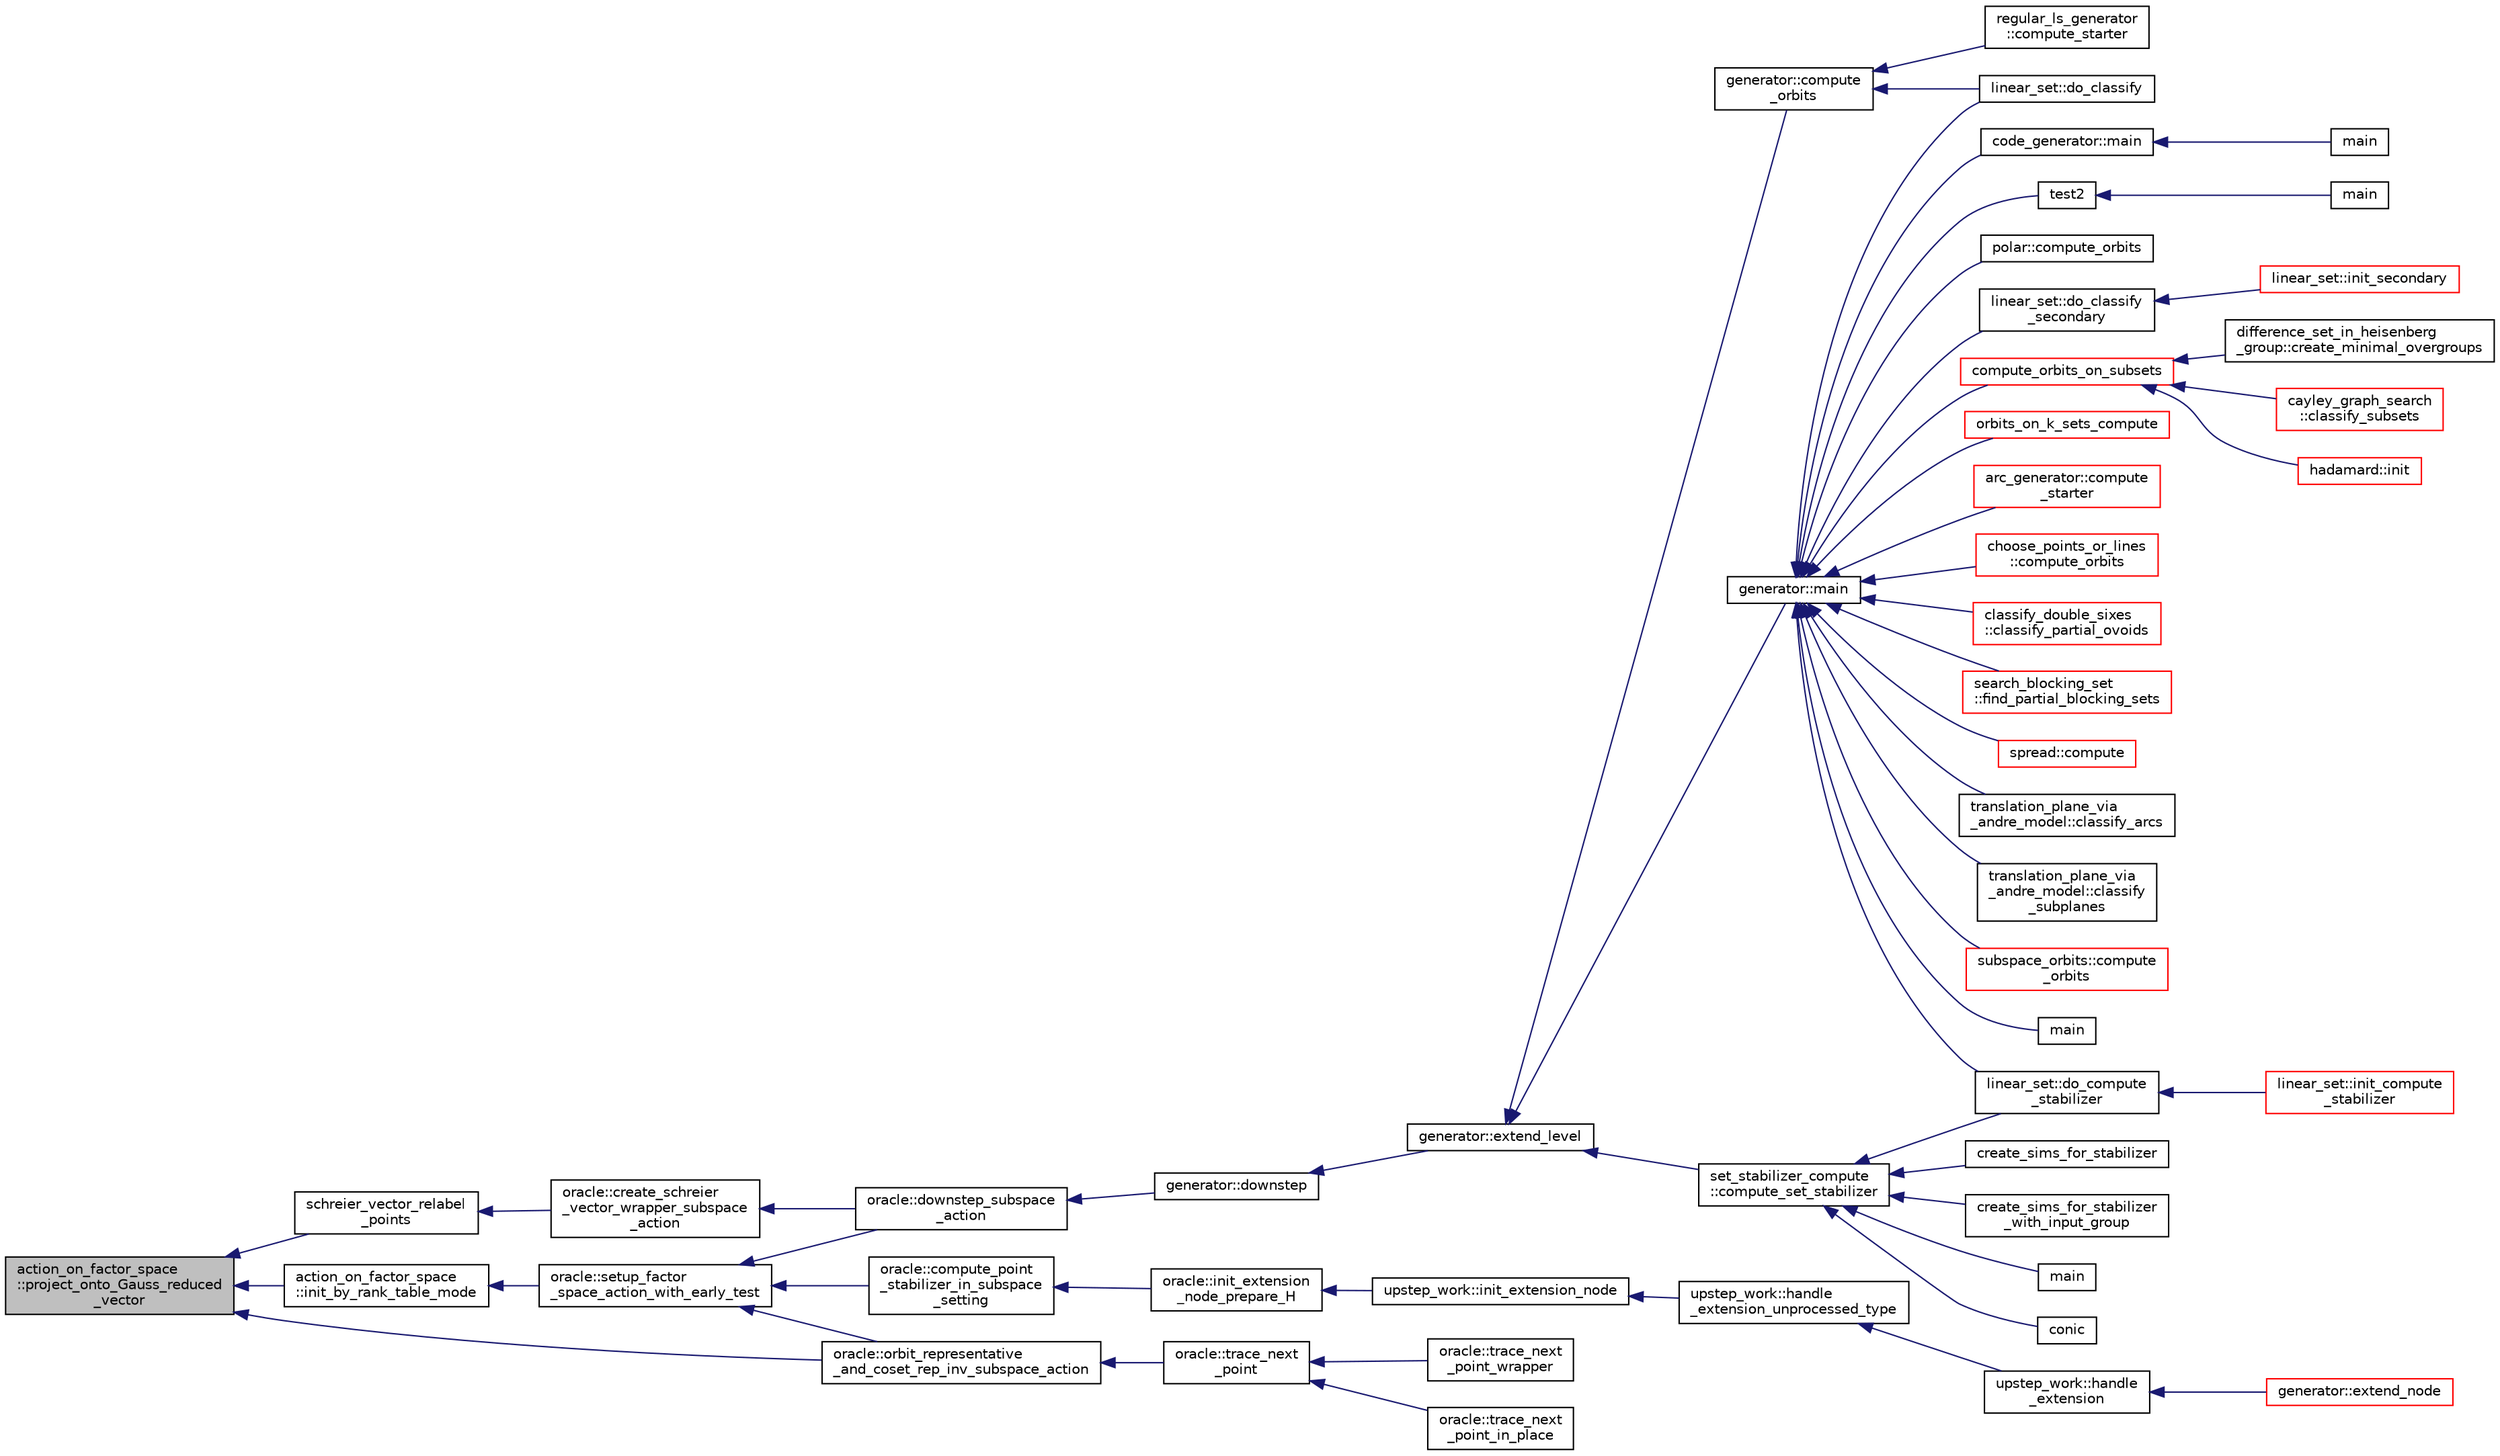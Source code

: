 digraph "action_on_factor_space::project_onto_Gauss_reduced_vector"
{
  edge [fontname="Helvetica",fontsize="10",labelfontname="Helvetica",labelfontsize="10"];
  node [fontname="Helvetica",fontsize="10",shape=record];
  rankdir="LR";
  Node1500 [label="action_on_factor_space\l::project_onto_Gauss_reduced\l_vector",height=0.2,width=0.4,color="black", fillcolor="grey75", style="filled", fontcolor="black"];
  Node1500 -> Node1501 [dir="back",color="midnightblue",fontsize="10",style="solid",fontname="Helvetica"];
  Node1501 [label="action_on_factor_space\l::init_by_rank_table_mode",height=0.2,width=0.4,color="black", fillcolor="white", style="filled",URL="$d5/d25/classaction__on__factor__space.html#a646e085b55e8160d943415c0238b5906"];
  Node1501 -> Node1502 [dir="back",color="midnightblue",fontsize="10",style="solid",fontname="Helvetica"];
  Node1502 [label="oracle::setup_factor\l_space_action_with_early_test",height=0.2,width=0.4,color="black", fillcolor="white", style="filled",URL="$d7/da7/classoracle.html#a7c26a85886666829e9727df91d2f01ad"];
  Node1502 -> Node1503 [dir="back",color="midnightblue",fontsize="10",style="solid",fontname="Helvetica"];
  Node1503 [label="oracle::compute_point\l_stabilizer_in_subspace\l_setting",height=0.2,width=0.4,color="black", fillcolor="white", style="filled",URL="$d7/da7/classoracle.html#ac88b56b30c84a4b5cd9b75869d468025"];
  Node1503 -> Node1504 [dir="back",color="midnightblue",fontsize="10",style="solid",fontname="Helvetica"];
  Node1504 [label="oracle::init_extension\l_node_prepare_H",height=0.2,width=0.4,color="black", fillcolor="white", style="filled",URL="$d7/da7/classoracle.html#a6a121e9674bbd011685430a95dbc1b77"];
  Node1504 -> Node1505 [dir="back",color="midnightblue",fontsize="10",style="solid",fontname="Helvetica"];
  Node1505 [label="upstep_work::init_extension_node",height=0.2,width=0.4,color="black", fillcolor="white", style="filled",URL="$d2/dd6/classupstep__work.html#ad74931a4c6dc97102d405a755433297d"];
  Node1505 -> Node1506 [dir="back",color="midnightblue",fontsize="10",style="solid",fontname="Helvetica"];
  Node1506 [label="upstep_work::handle\l_extension_unprocessed_type",height=0.2,width=0.4,color="black", fillcolor="white", style="filled",URL="$d2/dd6/classupstep__work.html#a4687dfab87eb7d0646cb79008dd3d32d"];
  Node1506 -> Node1507 [dir="back",color="midnightblue",fontsize="10",style="solid",fontname="Helvetica"];
  Node1507 [label="upstep_work::handle\l_extension",height=0.2,width=0.4,color="black", fillcolor="white", style="filled",URL="$d2/dd6/classupstep__work.html#ad8ba22a74e9884f92e11340b24e6a6d6"];
  Node1507 -> Node1508 [dir="back",color="midnightblue",fontsize="10",style="solid",fontname="Helvetica"];
  Node1508 [label="generator::extend_node",height=0.2,width=0.4,color="red", fillcolor="white", style="filled",URL="$d7/d73/classgenerator.html#ac71fa071cf218f54cdd9306a541744ae"];
  Node1502 -> Node1578 [dir="back",color="midnightblue",fontsize="10",style="solid",fontname="Helvetica"];
  Node1578 [label="oracle::downstep_subspace\l_action",height=0.2,width=0.4,color="black", fillcolor="white", style="filled",URL="$d7/da7/classoracle.html#a26f568b84b1ca2c24f619278ac88c407"];
  Node1578 -> Node1579 [dir="back",color="midnightblue",fontsize="10",style="solid",fontname="Helvetica"];
  Node1579 [label="generator::downstep",height=0.2,width=0.4,color="black", fillcolor="white", style="filled",URL="$d7/d73/classgenerator.html#ad90bc284af0b5f5beae960a0bd7a5b43"];
  Node1579 -> Node1510 [dir="back",color="midnightblue",fontsize="10",style="solid",fontname="Helvetica"];
  Node1510 [label="generator::extend_level",height=0.2,width=0.4,color="black", fillcolor="white", style="filled",URL="$d7/d73/classgenerator.html#a91b84d80ccec0cd2136bc221c30e0f8e"];
  Node1510 -> Node1511 [dir="back",color="midnightblue",fontsize="10",style="solid",fontname="Helvetica"];
  Node1511 [label="set_stabilizer_compute\l::compute_set_stabilizer",height=0.2,width=0.4,color="black", fillcolor="white", style="filled",URL="$d8/dc6/classset__stabilizer__compute.html#ad4f92074322e98c7cd0ed5d4f8486b76"];
  Node1511 -> Node1512 [dir="back",color="midnightblue",fontsize="10",style="solid",fontname="Helvetica"];
  Node1512 [label="main",height=0.2,width=0.4,color="black", fillcolor="white", style="filled",URL="$db/d67/test__hyperoval_8_c.html#a3c04138a5bfe5d72780bb7e82a18e627"];
  Node1511 -> Node1513 [dir="back",color="midnightblue",fontsize="10",style="solid",fontname="Helvetica"];
  Node1513 [label="conic",height=0.2,width=0.4,color="black", fillcolor="white", style="filled",URL="$d4/de8/conic_8_c.html#a96def9474b981a9d5831a9b48d85d652"];
  Node1511 -> Node1514 [dir="back",color="midnightblue",fontsize="10",style="solid",fontname="Helvetica"];
  Node1514 [label="linear_set::do_compute\l_stabilizer",height=0.2,width=0.4,color="black", fillcolor="white", style="filled",URL="$dd/d86/classlinear__set.html#ae8f58ded28fb5370f4459cca42b7463b"];
  Node1514 -> Node1515 [dir="back",color="midnightblue",fontsize="10",style="solid",fontname="Helvetica"];
  Node1515 [label="linear_set::init_compute\l_stabilizer",height=0.2,width=0.4,color="red", fillcolor="white", style="filled",URL="$dd/d86/classlinear__set.html#a0cc3eaec1896fdc977b62e94623b055b"];
  Node1511 -> Node1517 [dir="back",color="midnightblue",fontsize="10",style="solid",fontname="Helvetica"];
  Node1517 [label="create_sims_for_stabilizer",height=0.2,width=0.4,color="black", fillcolor="white", style="filled",URL="$d0/d76/tl__algebra__and__number__theory_8h.html#af2c67d225072549409be710ac3cd30f8"];
  Node1511 -> Node1518 [dir="back",color="midnightblue",fontsize="10",style="solid",fontname="Helvetica"];
  Node1518 [label="create_sims_for_stabilizer\l_with_input_group",height=0.2,width=0.4,color="black", fillcolor="white", style="filled",URL="$d0/d76/tl__algebra__and__number__theory_8h.html#af5482567a8d6ba5c2fe593bf6f7f9a0f"];
  Node1510 -> Node1519 [dir="back",color="midnightblue",fontsize="10",style="solid",fontname="Helvetica"];
  Node1519 [label="generator::compute\l_orbits",height=0.2,width=0.4,color="black", fillcolor="white", style="filled",URL="$d7/d73/classgenerator.html#a23989bc20ecaaed39c4119c758367f40"];
  Node1519 -> Node1520 [dir="back",color="midnightblue",fontsize="10",style="solid",fontname="Helvetica"];
  Node1520 [label="regular_ls_generator\l::compute_starter",height=0.2,width=0.4,color="black", fillcolor="white", style="filled",URL="$d2/dd8/classregular__ls__generator.html#aa38907741058694a73194b02ceb4a53d"];
  Node1519 -> Node1521 [dir="back",color="midnightblue",fontsize="10",style="solid",fontname="Helvetica"];
  Node1521 [label="linear_set::do_classify",height=0.2,width=0.4,color="black", fillcolor="white", style="filled",URL="$dd/d86/classlinear__set.html#a3eb2dbce7fa8b71901dfc12f288ddd0c"];
  Node1510 -> Node1522 [dir="back",color="midnightblue",fontsize="10",style="solid",fontname="Helvetica"];
  Node1522 [label="generator::main",height=0.2,width=0.4,color="black", fillcolor="white", style="filled",URL="$d7/d73/classgenerator.html#a01abff8e9f231bf0d82e2e8e0061f242"];
  Node1522 -> Node1523 [dir="back",color="midnightblue",fontsize="10",style="solid",fontname="Helvetica"];
  Node1523 [label="main",height=0.2,width=0.4,color="black", fillcolor="white", style="filled",URL="$d2/d11/codes_8h.html#a217dbf8b442f20279ea00b898af96f52"];
  Node1522 -> Node1524 [dir="back",color="midnightblue",fontsize="10",style="solid",fontname="Helvetica"];
  Node1524 [label="code_generator::main",height=0.2,width=0.4,color="black", fillcolor="white", style="filled",URL="$db/d37/classcode__generator.html#ab3cf3a306e4032c2b471ac95321c599f"];
  Node1524 -> Node1525 [dir="back",color="midnightblue",fontsize="10",style="solid",fontname="Helvetica"];
  Node1525 [label="main",height=0.2,width=0.4,color="black", fillcolor="white", style="filled",URL="$d4/d4f/codes_8_c.html#a217dbf8b442f20279ea00b898af96f52"];
  Node1522 -> Node1526 [dir="back",color="midnightblue",fontsize="10",style="solid",fontname="Helvetica"];
  Node1526 [label="test2",height=0.2,width=0.4,color="black", fillcolor="white", style="filled",URL="$d9/db0/factor__space_8_c.html#a39d73a812e5fd8f1bc111e948368cb10"];
  Node1526 -> Node1527 [dir="back",color="midnightblue",fontsize="10",style="solid",fontname="Helvetica"];
  Node1527 [label="main",height=0.2,width=0.4,color="black", fillcolor="white", style="filled",URL="$d9/db0/factor__space_8_c.html#a3c04138a5bfe5d72780bb7e82a18e627"];
  Node1522 -> Node1528 [dir="back",color="midnightblue",fontsize="10",style="solid",fontname="Helvetica"];
  Node1528 [label="polar::compute_orbits",height=0.2,width=0.4,color="black", fillcolor="white", style="filled",URL="$da/d1c/classpolar.html#ac4c3c4f95d14c74ff4a3ec3f3479a1da"];
  Node1522 -> Node1521 [dir="back",color="midnightblue",fontsize="10",style="solid",fontname="Helvetica"];
  Node1522 -> Node1529 [dir="back",color="midnightblue",fontsize="10",style="solid",fontname="Helvetica"];
  Node1529 [label="linear_set::do_classify\l_secondary",height=0.2,width=0.4,color="black", fillcolor="white", style="filled",URL="$dd/d86/classlinear__set.html#a47eb7f9995f3343abd3bdfbf9a9a9162"];
  Node1529 -> Node1530 [dir="back",color="midnightblue",fontsize="10",style="solid",fontname="Helvetica"];
  Node1530 [label="linear_set::init_secondary",height=0.2,width=0.4,color="red", fillcolor="white", style="filled",URL="$dd/d86/classlinear__set.html#a7bf8cd7805559b5762921687a7c1ed97"];
  Node1522 -> Node1514 [dir="back",color="midnightblue",fontsize="10",style="solid",fontname="Helvetica"];
  Node1522 -> Node1532 [dir="back",color="midnightblue",fontsize="10",style="solid",fontname="Helvetica"];
  Node1532 [label="compute_orbits_on_subsets",height=0.2,width=0.4,color="red", fillcolor="white", style="filled",URL="$d3/d35/snakes__and__ladders__global_8_c.html#af33697aede0480110b1227f727252637"];
  Node1532 -> Node1533 [dir="back",color="midnightblue",fontsize="10",style="solid",fontname="Helvetica"];
  Node1533 [label="cayley_graph_search\l::classify_subsets",height=0.2,width=0.4,color="red", fillcolor="white", style="filled",URL="$de/dae/classcayley__graph__search.html#a4cf8a90752e018a281481ac80ad52c4b"];
  Node1532 -> Node1536 [dir="back",color="midnightblue",fontsize="10",style="solid",fontname="Helvetica"];
  Node1536 [label="hadamard::init",height=0.2,width=0.4,color="red", fillcolor="white", style="filled",URL="$d7/dbb/classhadamard.html#a16af359850b8bdd0d2a73e260d496c33"];
  Node1532 -> Node1538 [dir="back",color="midnightblue",fontsize="10",style="solid",fontname="Helvetica"];
  Node1538 [label="difference_set_in_heisenberg\l_group::create_minimal_overgroups",height=0.2,width=0.4,color="black", fillcolor="white", style="filled",URL="$de/d8a/classdifference__set__in__heisenberg__group.html#a9bde5ad5da3ebaebf98fbfd3e8110b79"];
  Node1522 -> Node1550 [dir="back",color="midnightblue",fontsize="10",style="solid",fontname="Helvetica"];
  Node1550 [label="orbits_on_k_sets_compute",height=0.2,width=0.4,color="red", fillcolor="white", style="filled",URL="$d3/d35/snakes__and__ladders__global_8_c.html#a96743526b15703539d544499276aaa71"];
  Node1522 -> Node1561 [dir="back",color="midnightblue",fontsize="10",style="solid",fontname="Helvetica"];
  Node1561 [label="arc_generator::compute\l_starter",height=0.2,width=0.4,color="red", fillcolor="white", style="filled",URL="$d4/d21/classarc__generator.html#aad1dcec3a1c302e743d574bd1ac857d9"];
  Node1522 -> Node1566 [dir="back",color="midnightblue",fontsize="10",style="solid",fontname="Helvetica"];
  Node1566 [label="choose_points_or_lines\l::compute_orbits",height=0.2,width=0.4,color="red", fillcolor="white", style="filled",URL="$d6/d75/classchoose__points__or__lines.html#adc353e2d41dc8a39563322c8cdd85f61"];
  Node1522 -> Node1568 [dir="back",color="midnightblue",fontsize="10",style="solid",fontname="Helvetica"];
  Node1568 [label="classify_double_sixes\l::classify_partial_ovoids",height=0.2,width=0.4,color="red", fillcolor="white", style="filled",URL="$dd/d23/classclassify__double__sixes.html#a2253fca143a0e8a3e39655eb05668ae9"];
  Node1522 -> Node1570 [dir="back",color="midnightblue",fontsize="10",style="solid",fontname="Helvetica"];
  Node1570 [label="search_blocking_set\l::find_partial_blocking_sets",height=0.2,width=0.4,color="red", fillcolor="white", style="filled",URL="$dc/d36/classsearch__blocking__set.html#ad3fdb3d356db75a02c406bc9d4e9e9b6"];
  Node1522 -> Node1572 [dir="back",color="midnightblue",fontsize="10",style="solid",fontname="Helvetica"];
  Node1572 [label="spread::compute",height=0.2,width=0.4,color="red", fillcolor="white", style="filled",URL="$da/dc1/classspread.html#a9674466d3e03b8dad79882299c638a21"];
  Node1522 -> Node1574 [dir="back",color="midnightblue",fontsize="10",style="solid",fontname="Helvetica"];
  Node1574 [label="translation_plane_via\l_andre_model::classify_arcs",height=0.2,width=0.4,color="black", fillcolor="white", style="filled",URL="$d1/dcc/classtranslation__plane__via__andre__model.html#ac8f002e812a8b152d41e806688601c5e"];
  Node1522 -> Node1575 [dir="back",color="midnightblue",fontsize="10",style="solid",fontname="Helvetica"];
  Node1575 [label="translation_plane_via\l_andre_model::classify\l_subplanes",height=0.2,width=0.4,color="black", fillcolor="white", style="filled",URL="$d1/dcc/classtranslation__plane__via__andre__model.html#a794fefa95f0a7f7b887133375988ee55"];
  Node1522 -> Node1576 [dir="back",color="midnightblue",fontsize="10",style="solid",fontname="Helvetica"];
  Node1576 [label="subspace_orbits::compute\l_orbits",height=0.2,width=0.4,color="red", fillcolor="white", style="filled",URL="$d2/d9f/classsubspace__orbits.html#a2778f8d49cde1675de1ef6acfe180b63"];
  Node1502 -> Node1580 [dir="back",color="midnightblue",fontsize="10",style="solid",fontname="Helvetica"];
  Node1580 [label="oracle::orbit_representative\l_and_coset_rep_inv_subspace_action",height=0.2,width=0.4,color="black", fillcolor="white", style="filled",URL="$d7/da7/classoracle.html#a5a4d27cde89e99450305410536b51915"];
  Node1580 -> Node1581 [dir="back",color="midnightblue",fontsize="10",style="solid",fontname="Helvetica"];
  Node1581 [label="oracle::trace_next\l_point",height=0.2,width=0.4,color="black", fillcolor="white", style="filled",URL="$d7/da7/classoracle.html#ae86c3f9d4b95b5a6e88ee0959942ecde"];
  Node1581 -> Node1582 [dir="back",color="midnightblue",fontsize="10",style="solid",fontname="Helvetica"];
  Node1582 [label="oracle::trace_next\l_point_wrapper",height=0.2,width=0.4,color="black", fillcolor="white", style="filled",URL="$d7/da7/classoracle.html#a33e1e9e4dde6fbecd7ae858576a7132f"];
  Node1581 -> Node1583 [dir="back",color="midnightblue",fontsize="10",style="solid",fontname="Helvetica"];
  Node1583 [label="oracle::trace_next\l_point_in_place",height=0.2,width=0.4,color="black", fillcolor="white", style="filled",URL="$d7/da7/classoracle.html#a4dbea33418d5c0f550a960a5c83194a5"];
  Node1500 -> Node1584 [dir="back",color="midnightblue",fontsize="10",style="solid",fontname="Helvetica"];
  Node1584 [label="schreier_vector_relabel\l_points",height=0.2,width=0.4,color="black", fillcolor="white", style="filled",URL="$df/dc9/snakes__and__ladders_8h.html#ae98947edc50a9e66619bd56a3b1bc9ec"];
  Node1584 -> Node1585 [dir="back",color="midnightblue",fontsize="10",style="solid",fontname="Helvetica"];
  Node1585 [label="oracle::create_schreier\l_vector_wrapper_subspace\l_action",height=0.2,width=0.4,color="black", fillcolor="white", style="filled",URL="$d7/da7/classoracle.html#a250fe1c81f6109c01b0b030ccba537b3"];
  Node1585 -> Node1578 [dir="back",color="midnightblue",fontsize="10",style="solid",fontname="Helvetica"];
  Node1500 -> Node1580 [dir="back",color="midnightblue",fontsize="10",style="solid",fontname="Helvetica"];
}
